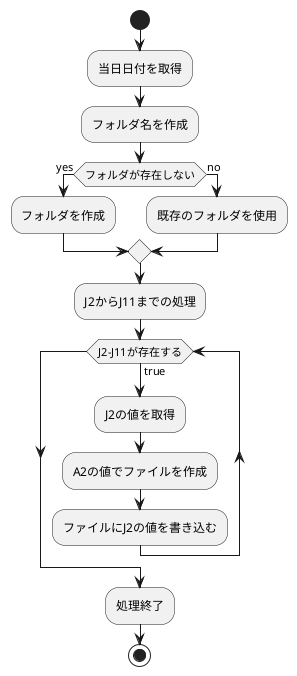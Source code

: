 @startuml
start
:当日日付を取得;
:フォルダ名を作成;
if (フォルダが存在しない) then (yes)
    :フォルダを作成;
else (no)
    :既存のフォルダを使用;
endif
:J2からJ11までの処理;
while (J2-J11が存在する) is (true)
    :J2の値を取得;
    :A2の値でファイルを作成;
    :ファイルにJ2の値を書き込む;
endwhile
:処理終了;
stop
@enduml
